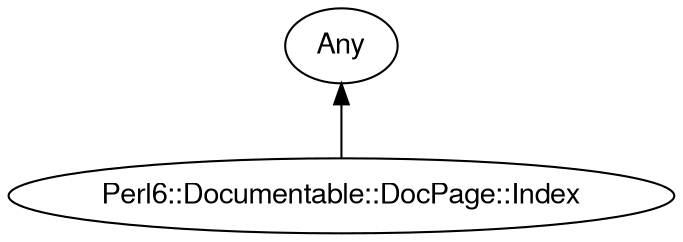 digraph "perl6-type-graph" {
    rankdir=BT;
    splines=polyline;
    overlap=false; 
    // Types
    "Perl6::Documentable::DocPage::Index" [color="#000000", fontcolor="#000000", href="/type/Perl6::Documentable::DocPage::Index", fontname="FreeSans"];
    "Any" [color="#000000", fontcolor="#000000", href="/type/Any", fontname="FreeSans"];

    // Superclasses
    "Perl6::Documentable::DocPage::Index" -> "Any" [color="#000000"];

    // Roles
}
